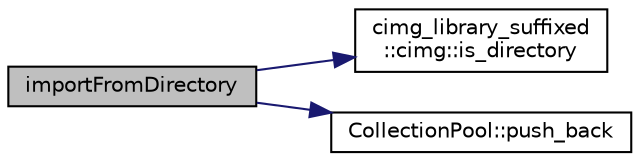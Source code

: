 digraph "importFromDirectory"
{
 // INTERACTIVE_SVG=YES
  edge [fontname="Helvetica",fontsize="10",labelfontname="Helvetica",labelfontsize="10"];
  node [fontname="Helvetica",fontsize="10",shape=record];
  rankdir="LR";
  Node12 [label="importFromDirectory",height=0.2,width=0.4,color="black", fillcolor="grey75", style="filled", fontcolor="black"];
  Node12 -> Node13 [color="midnightblue",fontsize="10",style="solid",fontname="Helvetica"];
  Node13 [label="cimg_library_suffixed\l::cimg::is_directory",height=0.2,width=0.4,color="black", fillcolor="white", style="filled",URL="$namespacecimg__library__suffixed_1_1cimg.html#aca0e45a04eb1607f2e25101aae4b8572",tooltip="Check if a path is a directory. "];
  Node12 -> Node14 [color="midnightblue",fontsize="10",style="solid",fontname="Helvetica"];
  Node14 [label="CollectionPool::push_back",height=0.2,width=0.4,color="black", fillcolor="white", style="filled",URL="$class_collection_pool.html#a67fc04c58d9da40ef52e4e58aa386557"];
}

